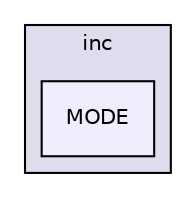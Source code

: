digraph "MODE" {
  compound=true
  node [ fontsize="10", fontname="Helvetica"];
  edge [ labelfontsize="10", labelfontname="Helvetica"];
  subgraph clusterdir_790c9f26b36064904d68ef41f7f5cb07 {
    graph [ bgcolor="#ddddee", pencolor="black", label="inc" fontname="Helvetica", fontsize="10", URL="dir_790c9f26b36064904d68ef41f7f5cb07.html"]
  dir_0f192942a0a76cf944f5a61311ed6866 [shape=box, label="MODE", style="filled", fillcolor="#eeeeff", pencolor="black", URL="dir_0f192942a0a76cf944f5a61311ed6866.html"];
  }
}
